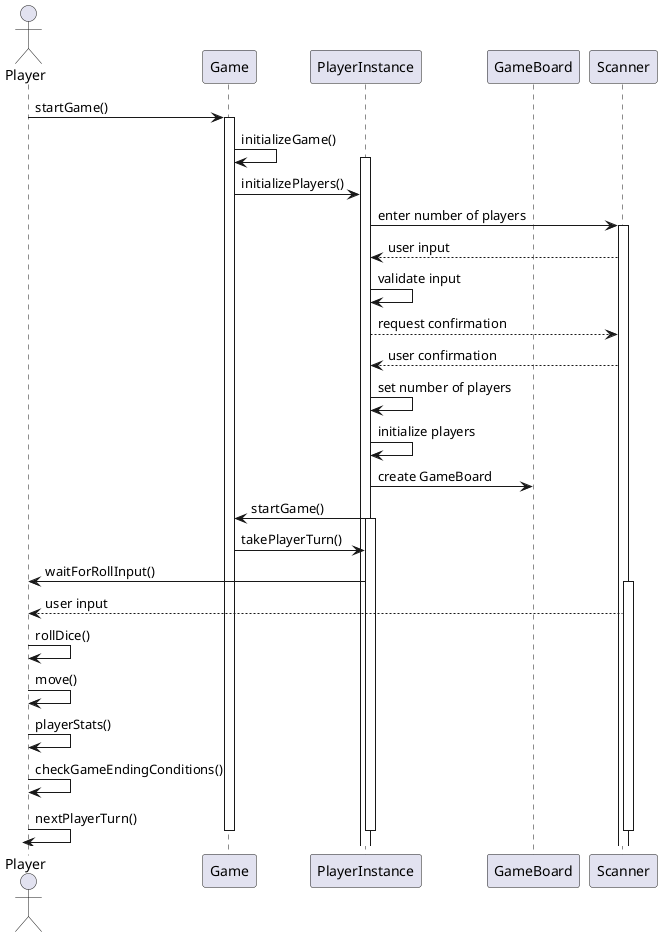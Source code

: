 @startuml

actor Player

participant Game
participant PlayerInstance
participant GameBoard
participant Scanner

Player -> Game: startGame()

activate Game
Game -> Game: initializeGame()

activate PlayerInstance
Game -> PlayerInstance: initializePlayers()

PlayerInstance -> Scanner: enter number of players

activate Scanner
Scanner --> PlayerInstance: user input

PlayerInstance -> PlayerInstance: validate input
PlayerInstance --> Scanner: request confirmation

Scanner --> PlayerInstance: user confirmation

PlayerInstance -> PlayerInstance: set number of players
PlayerInstance -> PlayerInstance: initialize players

PlayerInstance -> GameBoard: create GameBoard

PlayerInstance -> Game: startGame()

activate PlayerInstance
Game -> PlayerInstance: takePlayerTurn()

PlayerInstance -> Player: waitForRollInput()

activate Scanner
Scanner --> Player: user input

Player -> Player: rollDice()

Player -> Player: move()

Player -> Player: playerStats()

Player -> Player: checkGameEndingConditions()

Player -> Player: nextPlayerTurn()

deactivate PlayerInstance
deactivate Player
deactivate Scanner
deactivate Game

@enduml

